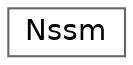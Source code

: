digraph "Graphical Class Hierarchy"
{
 // LATEX_PDF_SIZE
  bgcolor="transparent";
  edge [fontname=Helvetica,fontsize=14,labelfontname=Helvetica,labelfontsize=14];
  node [fontname=Helvetica,fontsize=14,shape=box,height=0.2,width=0.4];
  rankdir="LR";
  Node0 [id="Node000000",label="Nssm",height=0.2,width=0.4,color="grey40", fillcolor="white", style="filled",URL="$d3/d93/classNssm.html",tooltip=" "];
}
